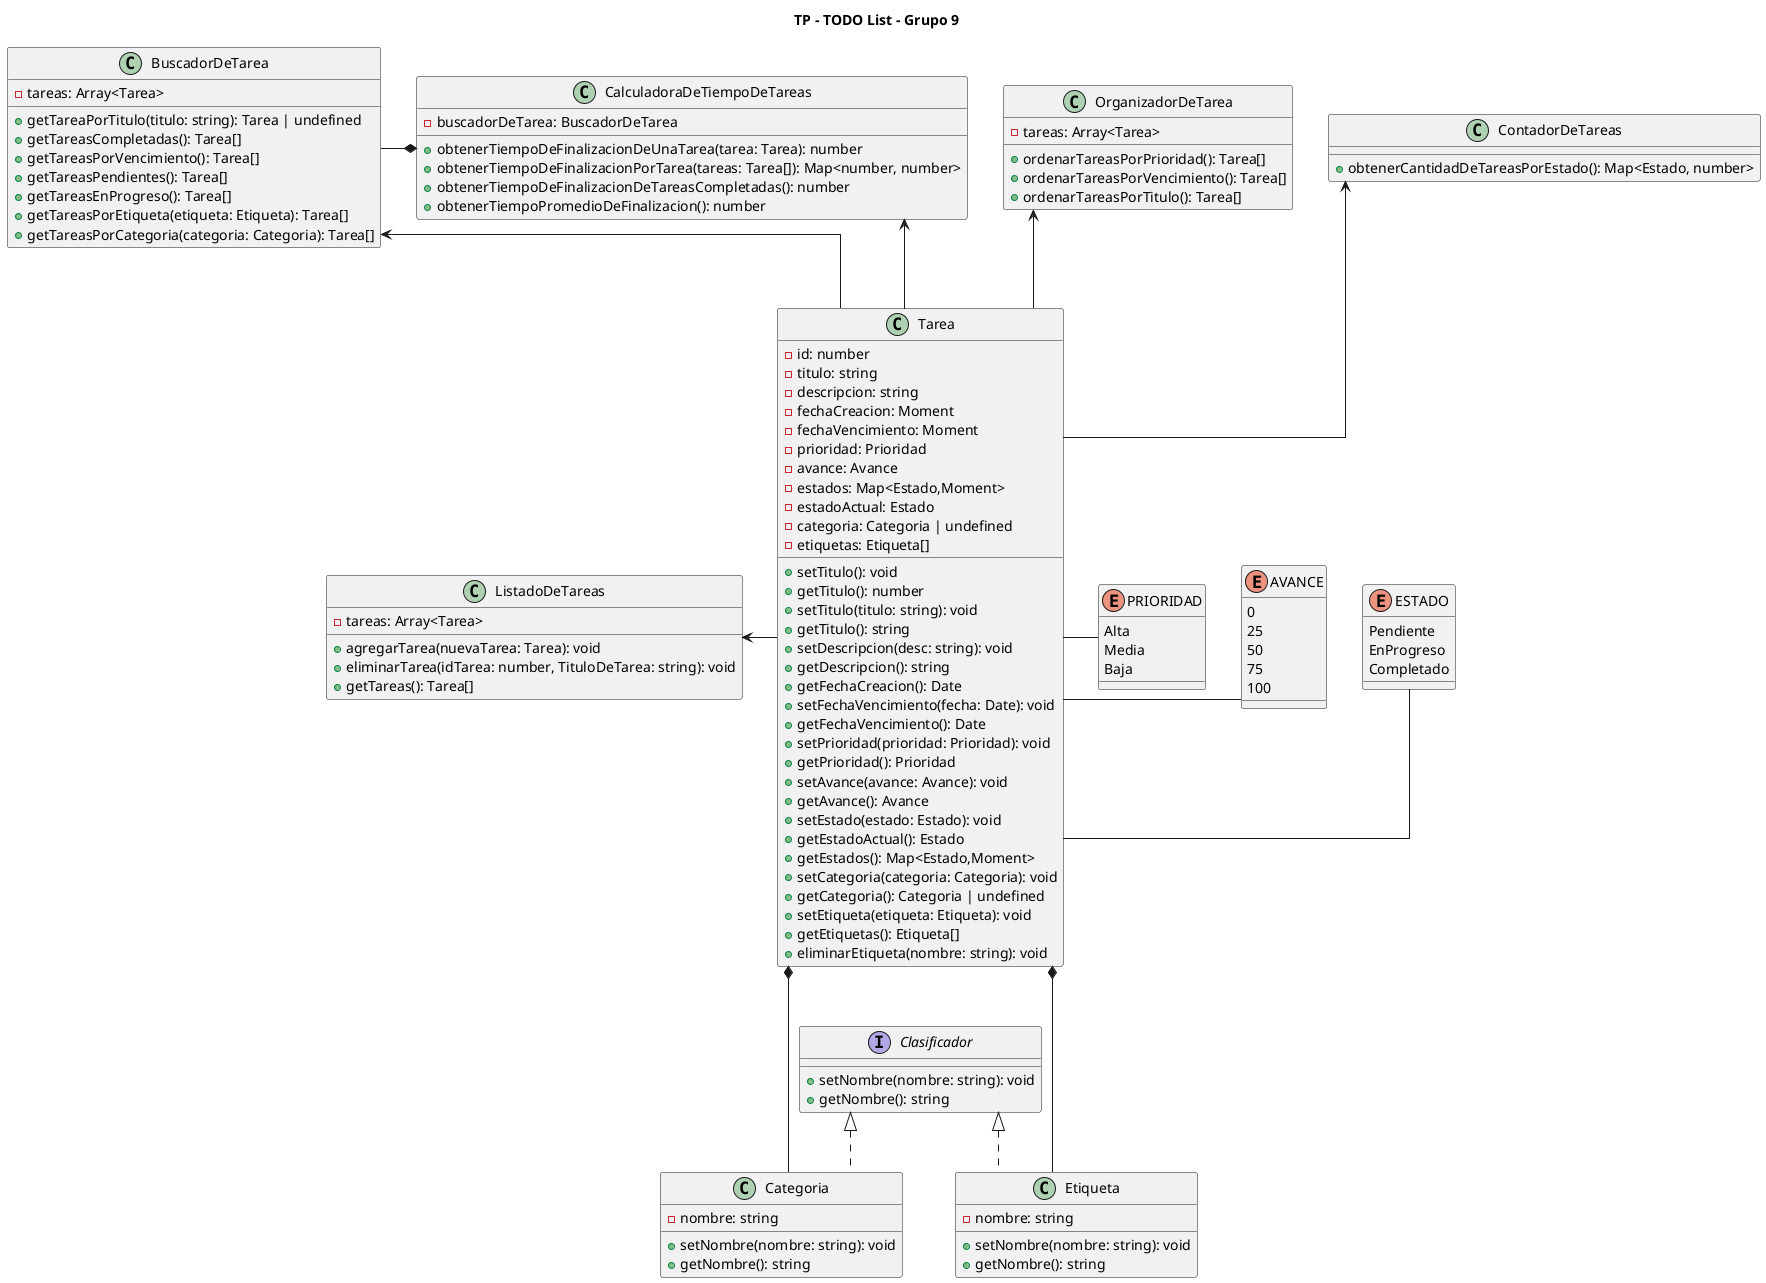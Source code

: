 @startuml ToDoList

title TP - TODO List - Grupo 9
skinparam lineType ortho

class Tarea{
   - id: number
   - titulo: string
   - descripcion: string
   - fechaCreacion: Moment
   - fechaVencimiento: Moment
   - prioridad: Prioridad
   - avance: Avance
   - estados: Map<Estado,Moment>
   - estadoActual: Estado
   - categoria: Categoria | undefined
   - etiquetas: Etiqueta[]
    
    + setTitulo(): void
    + getTitulo(): number
    + setTitulo(titulo: string): void
    + getTitulo(): string
    + setDescripcion(desc: string): void
    + getDescripcion(): string
    + getFechaCreacion(): Date
    + setFechaVencimiento(fecha: Date): void
    + getFechaVencimiento(): Date
    + setPrioridad(prioridad: Prioridad): void
    + getPrioridad(): Prioridad
    + setAvance(avance: Avance): void
    + getAvance(): Avance
    + setEstado(estado: Estado): void
    + getEstadoActual(): Estado
    + getEstados(): Map<Estado,Moment>
    + setCategoria(categoria: Categoria): void
    + getCategoria(): Categoria | undefined
    + setEtiqueta(etiqueta: Etiqueta): void
    + getEtiquetas(): Etiqueta[]
    + eliminarEtiqueta(nombre: string): void
}

class ListadoDeTareas{
    - tareas: Array<Tarea>
    + agregarTarea(nuevaTarea: Tarea): void
    + eliminarTarea(idTarea: number, TituloDeTarea: string): void
    + getTareas(): Tarea[]
}

class BuscadorDeTarea{
    - tareas: Array<Tarea>

    + getTareaPorTitulo(titulo: string): Tarea | undefined
    + getTareasCompletadas(): Tarea[]
    + getTareasPorVencimiento(): Tarea[]
    + getTareasPendientes(): Tarea[]
    + getTareasEnProgreso(): Tarea[]
    + getTareasPorEtiqueta(etiqueta: Etiqueta): Tarea[]
    + getTareasPorCategoria(categoria: Categoria): Tarea[]
}

class OrganizadorDeTarea{
    - tareas: Array<Tarea>

    + ordenarTareasPorPrioridad(): Tarea[]
    + ordenarTareasPorVencimiento(): Tarea[]
    + ordenarTareasPorTitulo(): Tarea[]
}

class CalculadoraDeTiempoDeTareas{
    - buscadorDeTarea: BuscadorDeTarea

    + obtenerTiempoDeFinalizacionDeUnaTarea(tarea: Tarea): number
    + obtenerTiempoDeFinalizacionPorTarea(tareas: Tarea[]): Map<number, number>
    + obtenerTiempoDeFinalizacionDeTareasCompletadas(): number
    + obtenerTiempoPromedioDeFinalizacion(): number
}

class ContadorDeTareas{
    + obtenerCantidadDeTareasPorEstado(): Map<Estado, number>
}

interface Clasificador{
    + setNombre(nombre: string): void
    + getNombre(): string
}

class Categoria implements Clasificador{
    - nombre: string
    + setNombre(nombre: string): void
    + getNombre(): string
}

class Etiqueta implements Clasificador{
    - nombre: string
    + setNombre(nombre: string): void
    + getNombre(): string
}

ENUM ESTADO{
    Pendiente
    EnProgreso
    Completado
}

ENUM AVANCE{
    0
    25
    50
    75
    100
}

ENUM PRIORIDAD{
    Alta
    Media
    Baja
}

CalculadoraDeTiempoDeTareas <-- Tarea
ContadorDeTareas <-- Tarea
OrganizadorDeTarea <-- Tarea
BuscadorDeTarea <-- Tarea
Tarea -[hidden]-> Clasificador
Tarea *-- Categoria
Tarea *-- Etiqueta
Tarea -left-> ListadoDeTareas
Tarea -right- ESTADO
Tarea -right- AVANCE
Tarea -right- PRIORIDAD
CalculadoraDeTiempoDeTareas *-left- BuscadorDeTarea
@enduml